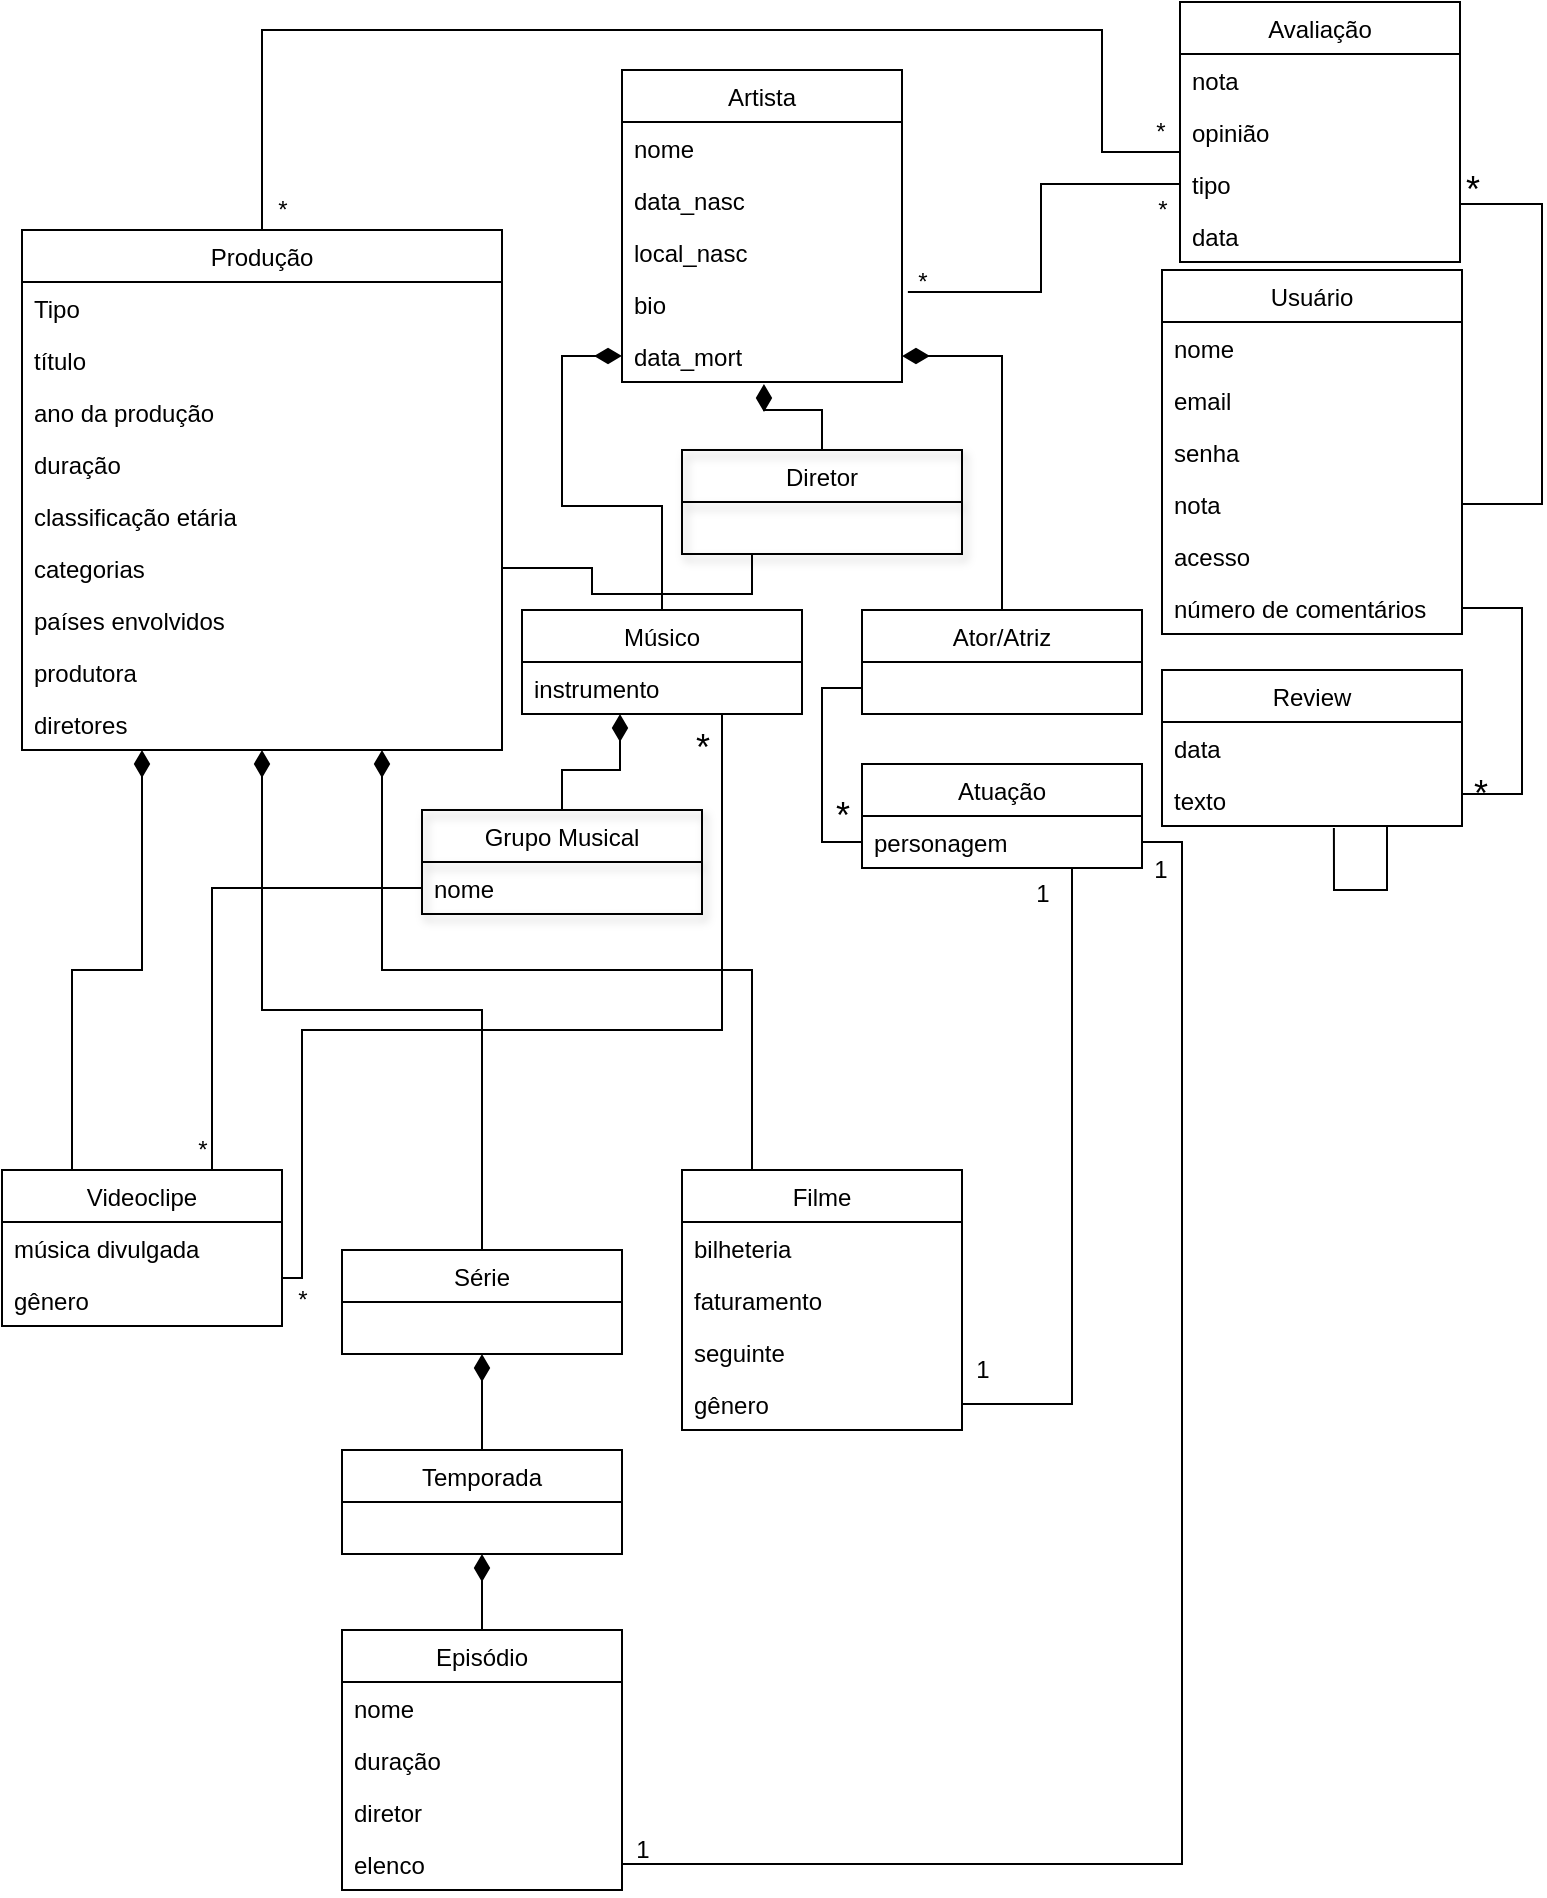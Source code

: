 <mxfile version="12.9.12" type="device"><diagram id="T0cRN0l5cPZT1lQoQmlp" name="Page-1"><mxGraphModel dx="1422" dy="791" grid="1" gridSize="10" guides="1" tooltips="1" connect="1" arrows="1" fold="1" page="1" pageScale="1" pageWidth="827" pageHeight="1169" math="0" shadow="0"><root><mxCell id="0"/><mxCell id="1" parent="0"/><mxCell id="8_0X_kutfOQJZJNps9J1-56" style="edgeStyle=orthogonalEdgeStyle;rounded=0;orthogonalLoop=1;jettySize=auto;html=1;exitX=0.25;exitY=1;exitDx=0;exitDy=0;entryX=0.25;entryY=0;entryDx=0;entryDy=0;shadow=0;startArrow=diamondThin;startFill=1;startSize=11;endArrow=none;endFill=0;endSize=11;targetPerimeterSpacing=0;strokeColor=#000000;strokeWidth=1;fontSize=18;" parent="1" source="6u76rjOhcxtGFufM5d8G-9" target="6u76rjOhcxtGFufM5d8G-22" edge="1"><mxGeometry relative="1" as="geometry"/></mxCell><mxCell id="8_0X_kutfOQJZJNps9J1-57" style="edgeStyle=orthogonalEdgeStyle;rounded=0;orthogonalLoop=1;jettySize=auto;html=1;exitX=0.5;exitY=1;exitDx=0;exitDy=0;entryX=0.5;entryY=0;entryDx=0;entryDy=0;shadow=0;startArrow=diamondThin;startFill=1;startSize=11;endArrow=none;endFill=0;endSize=11;targetPerimeterSpacing=0;strokeColor=#000000;strokeWidth=1;fontSize=18;" parent="1" source="6u76rjOhcxtGFufM5d8G-9" target="6u76rjOhcxtGFufM5d8G-18" edge="1"><mxGeometry relative="1" as="geometry"/></mxCell><mxCell id="8_0X_kutfOQJZJNps9J1-58" style="edgeStyle=orthogonalEdgeStyle;rounded=0;orthogonalLoop=1;jettySize=auto;html=1;exitX=0.75;exitY=1;exitDx=0;exitDy=0;entryX=0.25;entryY=0;entryDx=0;entryDy=0;shadow=0;startArrow=diamondThin;startFill=1;startSize=11;endArrow=none;endFill=0;endSize=11;targetPerimeterSpacing=0;strokeColor=#000000;strokeWidth=1;fontSize=18;" parent="1" source="6u76rjOhcxtGFufM5d8G-9" target="6u76rjOhcxtGFufM5d8G-13" edge="1"><mxGeometry relative="1" as="geometry"/></mxCell><mxCell id="8_0X_kutfOQJZJNps9J1-60" style="edgeStyle=orthogonalEdgeStyle;rounded=0;orthogonalLoop=1;jettySize=auto;html=1;exitX=0.5;exitY=1;exitDx=0;exitDy=0;shadow=0;startArrow=diamondThin;startFill=1;startSize=11;endArrow=none;endFill=0;endSize=11;targetPerimeterSpacing=0;strokeColor=#000000;strokeWidth=1;fontSize=18;" parent="1" source="6u76rjOhcxtGFufM5d8G-18" target="6u76rjOhcxtGFufM5d8G-46" edge="1"><mxGeometry relative="1" as="geometry"/></mxCell><mxCell id="8_0X_kutfOQJZJNps9J1-59" style="edgeStyle=orthogonalEdgeStyle;rounded=0;orthogonalLoop=1;jettySize=auto;html=1;exitX=0.5;exitY=1;exitDx=0;exitDy=0;entryX=0.5;entryY=0;entryDx=0;entryDy=0;shadow=0;startArrow=diamondThin;startFill=1;startSize=11;endArrow=none;endFill=0;endSize=11;targetPerimeterSpacing=0;strokeColor=#000000;strokeWidth=1;fontSize=18;" parent="1" source="6u76rjOhcxtGFufM5d8G-46" target="HcOJSA28OpiBK0CASwr_-13" edge="1"><mxGeometry relative="1" as="geometry"/></mxCell><mxCell id="8_0X_kutfOQJZJNps9J1-8" style="edgeStyle=orthogonalEdgeStyle;rounded=0;orthogonalLoop=1;jettySize=auto;html=1;exitX=1;exitY=0.5;exitDx=0;exitDy=0;entryX=1;entryY=0.5;entryDx=0;entryDy=0;startArrow=none;startFill=0;startSize=11;endArrow=none;endFill=0;endSize=11;targetPerimeterSpacing=0;strokeColor=#000000;strokeWidth=1;verticalAlign=middle;shadow=0;" parent="1" source="8_0X_kutfOQJZJNps9J1-16" target="HcOJSA28OpiBK0CASwr_-22" edge="1"><mxGeometry relative="1" as="geometry"/></mxCell><mxCell id="8_0X_kutfOQJZJNps9J1-16" value="*" style="text;html=1;align=center;verticalAlign=middle;resizable=0;points=[];autosize=1;fontSize=18;" parent="1" vertex="1"><mxGeometry x="739" y="387" width="20" height="30" as="geometry"/></mxCell><mxCell id="8_0X_kutfOQJZJNps9J1-17" style="edgeStyle=orthogonalEdgeStyle;rounded=0;orthogonalLoop=1;jettySize=auto;html=1;exitX=1;exitY=0.5;exitDx=0;exitDy=0;entryX=1;entryY=0.5;entryDx=0;entryDy=0;startArrow=none;startFill=0;startSize=11;endArrow=none;endFill=0;endSize=11;targetPerimeterSpacing=0;strokeColor=#000000;strokeWidth=1;verticalAlign=middle;shadow=0;" parent="1" source="HcOJSA28OpiBK0CASwr_-23" target="8_0X_kutfOQJZJNps9J1-16" edge="1"><mxGeometry relative="1" as="geometry"><mxPoint x="740" y="309" as="sourcePoint"/><mxPoint x="740" y="405" as="targetPoint"/><Array as="points"><mxPoint x="770" y="309"/><mxPoint x="770" y="402"/></Array></mxGeometry></mxCell><mxCell id="8_0X_kutfOQJZJNps9J1-61" style="edgeStyle=orthogonalEdgeStyle;rounded=0;orthogonalLoop=1;jettySize=auto;html=1;exitX=0.75;exitY=1;exitDx=0;exitDy=0;entryX=1;entryY=0.5;entryDx=0;entryDy=0;shadow=0;startArrow=none;startFill=0;startSize=11;endArrow=none;endFill=0;endSize=11;targetPerimeterSpacing=0;strokeColor=#000000;strokeWidth=1;fontSize=18;" parent="1" source="8_0X_kutfOQJZJNps9J1-18" target="HcOJSA28OpiBK0CASwr_-24" edge="1"><mxGeometry relative="1" as="geometry"/></mxCell><mxCell id="8_0X_kutfOQJZJNps9J1-50" style="edgeStyle=orthogonalEdgeStyle;rounded=0;orthogonalLoop=1;jettySize=auto;html=1;exitX=0;exitY=0.75;exitDx=0;exitDy=0;entryX=0;entryY=0.5;entryDx=0;entryDy=0;shadow=0;startArrow=none;startFill=0;startSize=11;endArrow=none;endFill=0;endSize=11;targetPerimeterSpacing=0;strokeColor=#000000;strokeWidth=1;fontSize=18;" parent="1" source="8_0X_kutfOQJZJNps9J1-33" target="8_0X_kutfOQJZJNps9J1-19" edge="1"><mxGeometry relative="1" as="geometry"/></mxCell><mxCell id="8_0X_kutfOQJZJNps9J1-51" value="*" style="text;html=1;align=center;verticalAlign=middle;resizable=0;points=[];autosize=1;fontSize=18;fillColor=none;shadow=1;" parent="1" vertex="1"><mxGeometry x="420" y="398" width="20" height="30" as="geometry"/></mxCell><mxCell id="8_0X_kutfOQJZJNps9J1-54" style="edgeStyle=orthogonalEdgeStyle;rounded=0;orthogonalLoop=1;jettySize=auto;html=1;exitX=0;exitY=0.5;exitDx=0;exitDy=0;entryX=0.5;entryY=0;entryDx=0;entryDy=0;shadow=0;startArrow=diamondThin;startFill=1;startSize=11;endArrow=none;endFill=0;endSize=11;targetPerimeterSpacing=0;strokeColor=#000000;strokeWidth=1;fontSize=18;" parent="1" source="Url6fS7gHIHiot57_ROE-6" target="8_0X_kutfOQJZJNps9J1-29" edge="1"><mxGeometry relative="1" as="geometry"><mxPoint x="320" y="209" as="sourcePoint"/></mxGeometry></mxCell><mxCell id="8_0X_kutfOQJZJNps9J1-55" style="edgeStyle=orthogonalEdgeStyle;rounded=0;orthogonalLoop=1;jettySize=auto;html=1;exitX=1;exitY=0.5;exitDx=0;exitDy=0;entryX=0.5;entryY=0;entryDx=0;entryDy=0;shadow=0;startArrow=diamondThin;startFill=1;startSize=11;endArrow=none;endFill=0;endSize=11;targetPerimeterSpacing=0;strokeColor=#000000;strokeWidth=1;fontSize=18;" parent="1" source="Url6fS7gHIHiot57_ROE-6" target="8_0X_kutfOQJZJNps9J1-33" edge="1"><mxGeometry relative="1" as="geometry"><mxPoint x="460" y="209" as="sourcePoint"/></mxGeometry></mxCell><mxCell id="MhC4tZgXCrcLHHd4MoNJ-8" style="edgeStyle=orthogonalEdgeStyle;rounded=0;orthogonalLoop=1;jettySize=auto;html=1;exitX=1;exitY=0.5;exitDx=0;exitDy=0;entryX=1;entryY=0.5;entryDx=0;entryDy=0;startArrow=none;startFill=0;endArrow=none;endFill=0;" edge="1" parent="1" source="HcOJSA28OpiBK0CASwr_-11" target="HcOJSA28OpiBK0CASwr_-10"><mxGeometry relative="1" as="geometry"><Array as="points"><mxPoint x="780" y="257"/><mxPoint x="780" y="107"/></Array></mxGeometry></mxCell><mxCell id="6u76rjOhcxtGFufM5d8G-9" value="Produção" style="swimlane;fontStyle=0;childLayout=stackLayout;horizontal=1;startSize=26;fillColor=none;horizontalStack=0;resizeParent=1;resizeParentMax=0;resizeLast=0;collapsible=1;marginBottom=0;" parent="1" vertex="1"><mxGeometry x="20" y="120" width="240" height="260" as="geometry"/></mxCell><mxCell id="6u76rjOhcxtGFufM5d8G-10" value="Tipo" style="text;strokeColor=none;fillColor=none;align=left;verticalAlign=top;spacingLeft=4;spacingRight=4;overflow=hidden;rotatable=0;points=[[0,0.5],[1,0.5]];portConstraint=eastwest;" parent="6u76rjOhcxtGFufM5d8G-9" vertex="1"><mxGeometry y="26" width="240" height="26" as="geometry"/></mxCell><mxCell id="6u76rjOhcxtGFufM5d8G-11" value="título" style="text;strokeColor=none;fillColor=none;align=left;verticalAlign=top;spacingLeft=4;spacingRight=4;overflow=hidden;rotatable=0;points=[[0,0.5],[1,0.5]];portConstraint=eastwest;" parent="6u76rjOhcxtGFufM5d8G-9" vertex="1"><mxGeometry y="52" width="240" height="26" as="geometry"/></mxCell><mxCell id="6u76rjOhcxtGFufM5d8G-12" value="ano da produção" style="text;strokeColor=none;fillColor=none;align=left;verticalAlign=top;spacingLeft=4;spacingRight=4;overflow=hidden;rotatable=0;points=[[0,0.5],[1,0.5]];portConstraint=eastwest;" parent="6u76rjOhcxtGFufM5d8G-9" vertex="1"><mxGeometry y="78" width="240" height="26" as="geometry"/></mxCell><mxCell id="6u76rjOhcxtGFufM5d8G-30" value="duração" style="text;strokeColor=none;fillColor=none;align=left;verticalAlign=top;spacingLeft=4;spacingRight=4;overflow=hidden;rotatable=0;points=[[0,0.5],[1,0.5]];portConstraint=eastwest;" parent="6u76rjOhcxtGFufM5d8G-9" vertex="1"><mxGeometry y="104" width="240" height="26" as="geometry"/></mxCell><mxCell id="6u76rjOhcxtGFufM5d8G-31" value="classificação etária" style="text;strokeColor=none;fillColor=none;align=left;verticalAlign=top;spacingLeft=4;spacingRight=4;overflow=hidden;rotatable=0;points=[[0,0.5],[1,0.5]];portConstraint=eastwest;" parent="6u76rjOhcxtGFufM5d8G-9" vertex="1"><mxGeometry y="130" width="240" height="26" as="geometry"/></mxCell><mxCell id="6u76rjOhcxtGFufM5d8G-33" value="categorias" style="text;strokeColor=none;fillColor=none;align=left;verticalAlign=top;spacingLeft=4;spacingRight=4;overflow=hidden;rotatable=0;points=[[0,0.5],[1,0.5]];portConstraint=eastwest;" parent="6u76rjOhcxtGFufM5d8G-9" vertex="1"><mxGeometry y="156" width="240" height="26" as="geometry"/></mxCell><mxCell id="6u76rjOhcxtGFufM5d8G-35" value="países   envolvidos" style="text;strokeColor=none;fillColor=none;align=left;verticalAlign=top;spacingLeft=4;spacingRight=4;overflow=hidden;rotatable=0;points=[[0,0.5],[1,0.5]];portConstraint=eastwest;" parent="6u76rjOhcxtGFufM5d8G-9" vertex="1"><mxGeometry y="182" width="240" height="26" as="geometry"/></mxCell><mxCell id="6u76rjOhcxtGFufM5d8G-36" value="produtora" style="text;strokeColor=none;fillColor=none;align=left;verticalAlign=top;spacingLeft=4;spacingRight=4;overflow=hidden;rotatable=0;points=[[0,0.5],[1,0.5]];portConstraint=eastwest;" parent="6u76rjOhcxtGFufM5d8G-9" vertex="1"><mxGeometry y="208" width="240" height="26" as="geometry"/></mxCell><mxCell id="6u76rjOhcxtGFufM5d8G-37" value="diretores" style="text;strokeColor=none;fillColor=none;align=left;verticalAlign=top;spacingLeft=4;spacingRight=4;overflow=hidden;rotatable=0;points=[[0,0.5],[1,0.5]];portConstraint=eastwest;" parent="6u76rjOhcxtGFufM5d8G-9" vertex="1"><mxGeometry y="234" width="240" height="26" as="geometry"/></mxCell><mxCell id="Url6fS7gHIHiot57_ROE-1" value="Artista" style="swimlane;fontStyle=0;childLayout=stackLayout;horizontal=1;startSize=26;fillColor=none;horizontalStack=0;resizeParent=1;resizeParentMax=0;resizeLast=0;collapsible=1;marginBottom=0;" parent="1" vertex="1"><mxGeometry x="320" y="40" width="140" height="156" as="geometry"/></mxCell><mxCell id="Url6fS7gHIHiot57_ROE-2" value="nome" style="text;strokeColor=none;fillColor=none;align=left;verticalAlign=top;spacingLeft=4;spacingRight=4;overflow=hidden;rotatable=0;points=[[0,0.5],[1,0.5]];portConstraint=eastwest;" parent="Url6fS7gHIHiot57_ROE-1" vertex="1"><mxGeometry y="26" width="140" height="26" as="geometry"/></mxCell><mxCell id="Url6fS7gHIHiot57_ROE-3" value="data_nasc" style="text;strokeColor=none;fillColor=none;align=left;verticalAlign=top;spacingLeft=4;spacingRight=4;overflow=hidden;rotatable=0;points=[[0,0.5],[1,0.5]];portConstraint=eastwest;" parent="Url6fS7gHIHiot57_ROE-1" vertex="1"><mxGeometry y="52" width="140" height="26" as="geometry"/></mxCell><mxCell id="Url6fS7gHIHiot57_ROE-4" value="local_nasc" style="text;strokeColor=none;fillColor=none;align=left;verticalAlign=top;spacingLeft=4;spacingRight=4;overflow=hidden;rotatable=0;points=[[0,0.5],[1,0.5]];portConstraint=eastwest;" parent="Url6fS7gHIHiot57_ROE-1" vertex="1"><mxGeometry y="78" width="140" height="26" as="geometry"/></mxCell><mxCell id="Url6fS7gHIHiot57_ROE-5" value="bio" style="text;strokeColor=none;fillColor=none;align=left;verticalAlign=top;spacingLeft=4;spacingRight=4;overflow=hidden;rotatable=0;points=[[0,0.5],[1,0.5]];portConstraint=eastwest;" parent="Url6fS7gHIHiot57_ROE-1" vertex="1"><mxGeometry y="104" width="140" height="26" as="geometry"/></mxCell><mxCell id="Url6fS7gHIHiot57_ROE-6" value="data_mort" style="text;strokeColor=none;fillColor=none;align=left;verticalAlign=top;spacingLeft=4;spacingRight=4;overflow=hidden;rotatable=0;points=[[0,0.5],[1,0.5]];portConstraint=eastwest;" parent="Url6fS7gHIHiot57_ROE-1" vertex="1"><mxGeometry y="130" width="140" height="26" as="geometry"/></mxCell><mxCell id="HcOJSA28OpiBK0CASwr_-6" value="Usuário" style="swimlane;fontStyle=0;childLayout=stackLayout;horizontal=1;startSize=26;fillColor=none;horizontalStack=0;resizeParent=1;resizeParentMax=0;resizeLast=0;collapsible=1;marginBottom=0;" parent="1" vertex="1"><mxGeometry x="590" y="140" width="150" height="182" as="geometry"/></mxCell><mxCell id="HcOJSA28OpiBK0CASwr_-7" value="nome" style="text;strokeColor=none;fillColor=none;align=left;verticalAlign=top;spacingLeft=4;spacingRight=4;overflow=hidden;rotatable=0;points=[[0,0.5],[1,0.5]];portConstraint=eastwest;" parent="HcOJSA28OpiBK0CASwr_-6" vertex="1"><mxGeometry y="26" width="150" height="26" as="geometry"/></mxCell><mxCell id="HcOJSA28OpiBK0CASwr_-8" value="email" style="text;strokeColor=none;fillColor=none;align=left;verticalAlign=top;spacingLeft=4;spacingRight=4;overflow=hidden;rotatable=0;points=[[0,0.5],[1,0.5]];portConstraint=eastwest;" parent="HcOJSA28OpiBK0CASwr_-6" vertex="1"><mxGeometry y="52" width="150" height="26" as="geometry"/></mxCell><mxCell id="HcOJSA28OpiBK0CASwr_-9" value="senha" style="text;strokeColor=none;fillColor=none;align=left;verticalAlign=top;spacingLeft=4;spacingRight=4;overflow=hidden;rotatable=0;points=[[0,0.5],[1,0.5]];portConstraint=eastwest;" parent="HcOJSA28OpiBK0CASwr_-6" vertex="1"><mxGeometry y="78" width="150" height="26" as="geometry"/></mxCell><mxCell id="HcOJSA28OpiBK0CASwr_-11" value="nota" style="text;strokeColor=none;fillColor=none;align=left;verticalAlign=top;spacingLeft=4;spacingRight=4;overflow=hidden;rotatable=0;points=[[0,0.5],[1,0.5]];portConstraint=eastwest;" parent="HcOJSA28OpiBK0CASwr_-6" vertex="1"><mxGeometry y="104" width="150" height="26" as="geometry"/></mxCell><mxCell id="HcOJSA28OpiBK0CASwr_-12" value="acesso" style="text;strokeColor=none;fillColor=none;align=left;verticalAlign=top;spacingLeft=4;spacingRight=4;overflow=hidden;rotatable=0;points=[[0,0.5],[1,0.5]];portConstraint=eastwest;" parent="HcOJSA28OpiBK0CASwr_-6" vertex="1"><mxGeometry y="130" width="150" height="26" as="geometry"/></mxCell><mxCell id="HcOJSA28OpiBK0CASwr_-23" value="número de comentários" style="text;strokeColor=none;fillColor=none;align=left;verticalAlign=top;spacingLeft=4;spacingRight=4;overflow=hidden;rotatable=0;points=[[0,0.5],[1,0.5]];portConstraint=eastwest;" parent="HcOJSA28OpiBK0CASwr_-6" vertex="1"><mxGeometry y="156" width="150" height="26" as="geometry"/></mxCell><mxCell id="HcOJSA28OpiBK0CASwr_-19" value="Review" style="swimlane;fontStyle=0;childLayout=stackLayout;horizontal=1;startSize=26;fillColor=none;horizontalStack=0;resizeParent=1;resizeParentMax=0;resizeLast=0;collapsible=1;marginBottom=0;" parent="1" vertex="1"><mxGeometry x="590" y="340" width="150" height="78" as="geometry"/></mxCell><mxCell id="HcOJSA28OpiBK0CASwr_-21" value="data" style="text;strokeColor=none;fillColor=none;align=left;verticalAlign=top;spacingLeft=4;spacingRight=4;overflow=hidden;rotatable=0;points=[[0,0.5],[1,0.5]];portConstraint=eastwest;" parent="HcOJSA28OpiBK0CASwr_-19" vertex="1"><mxGeometry y="26" width="150" height="26" as="geometry"/></mxCell><mxCell id="HcOJSA28OpiBK0CASwr_-22" value="texto" style="text;strokeColor=none;fillColor=none;align=left;verticalAlign=top;spacingLeft=4;spacingRight=4;overflow=hidden;rotatable=0;points=[[0,0.5],[1,0.5]];portConstraint=eastwest;" parent="HcOJSA28OpiBK0CASwr_-19" vertex="1"><mxGeometry y="52" width="150" height="26" as="geometry"/></mxCell><mxCell id="MhC4tZgXCrcLHHd4MoNJ-25" style="edgeStyle=orthogonalEdgeStyle;rounded=0;orthogonalLoop=1;jettySize=auto;html=1;exitX=0.75;exitY=1;exitDx=0;exitDy=0;entryX=0.573;entryY=1.038;entryDx=0;entryDy=0;entryPerimeter=0;startArrow=none;startFill=0;startSize=11;endArrow=none;endFill=0;endSize=11;" edge="1" parent="HcOJSA28OpiBK0CASwr_-19" source="HcOJSA28OpiBK0CASwr_-19" target="HcOJSA28OpiBK0CASwr_-22"><mxGeometry relative="1" as="geometry"><Array as="points"><mxPoint x="113" y="110"/><mxPoint x="86" y="110"/></Array></mxGeometry></mxCell><mxCell id="8_0X_kutfOQJZJNps9J1-18" value="Atuação" style="swimlane;fontStyle=0;childLayout=stackLayout;horizontal=1;startSize=26;fillColor=none;horizontalStack=0;resizeParent=1;resizeParentMax=0;resizeLast=0;collapsible=1;marginBottom=0;fontSize=12;" parent="1" vertex="1"><mxGeometry x="440" y="387" width="140" height="52" as="geometry"/></mxCell><mxCell id="8_0X_kutfOQJZJNps9J1-19" value="personagem" style="text;strokeColor=none;fillColor=none;align=left;verticalAlign=top;spacingLeft=4;spacingRight=4;overflow=hidden;rotatable=0;points=[[0,0.5],[1,0.5]];portConstraint=eastwest;" parent="8_0X_kutfOQJZJNps9J1-18" vertex="1"><mxGeometry y="26" width="140" height="26" as="geometry"/></mxCell><mxCell id="MhC4tZgXCrcLHHd4MoNJ-15" style="edgeStyle=orthogonalEdgeStyle;rounded=0;orthogonalLoop=1;jettySize=auto;html=1;entryX=1;entryY=0.077;entryDx=0;entryDy=0;entryPerimeter=0;startArrow=none;startFill=0;endArrow=none;endFill=0;" edge="1" parent="1" source="8_0X_kutfOQJZJNps9J1-30"><mxGeometry relative="1" as="geometry"><mxPoint x="400" y="400" as="sourcePoint"/><mxPoint x="150" y="644.002" as="targetPoint"/><Array as="points"><mxPoint x="370" y="520"/><mxPoint x="160" y="520"/><mxPoint x="160" y="644"/></Array></mxGeometry></mxCell><mxCell id="8_0X_kutfOQJZJNps9J1-29" value="Músico" style="swimlane;fontStyle=0;childLayout=stackLayout;horizontal=1;startSize=26;fillColor=none;horizontalStack=0;resizeParent=1;resizeParentMax=0;resizeLast=0;collapsible=1;marginBottom=0;fontSize=12;" parent="1" vertex="1"><mxGeometry x="270" y="310" width="140" height="52" as="geometry"/></mxCell><mxCell id="8_0X_kutfOQJZJNps9J1-30" value="instrumento" style="text;strokeColor=none;fillColor=none;align=left;verticalAlign=top;spacingLeft=4;spacingRight=4;overflow=hidden;rotatable=0;points=[[0,0.5],[1,0.5]];portConstraint=eastwest;" parent="8_0X_kutfOQJZJNps9J1-29" vertex="1"><mxGeometry y="26" width="140" height="26" as="geometry"/></mxCell><mxCell id="8_0X_kutfOQJZJNps9J1-33" value="Ator/Atriz" style="swimlane;fontStyle=0;childLayout=stackLayout;horizontal=1;startSize=26;fillColor=none;horizontalStack=0;resizeParent=1;resizeParentMax=0;resizeLast=0;collapsible=1;marginBottom=0;fontSize=12;" parent="1" vertex="1"><mxGeometry x="440" y="310" width="140" height="52" as="geometry"/></mxCell><mxCell id="MhC4tZgXCrcLHHd4MoNJ-9" value="&lt;font style=&quot;font-size: 18px&quot;&gt;*&lt;/font&gt;" style="text;html=1;align=center;verticalAlign=middle;resizable=0;points=[];autosize=1;" vertex="1" parent="1"><mxGeometry x="735" y="90" width="20" height="20" as="geometry"/></mxCell><mxCell id="MhC4tZgXCrcLHHd4MoNJ-11" style="edgeStyle=orthogonalEdgeStyle;rounded=0;orthogonalLoop=1;jettySize=auto;html=1;exitX=1;exitY=0.5;exitDx=0;exitDy=0;entryX=1;entryY=0.5;entryDx=0;entryDy=0;startArrow=none;startFill=0;endArrow=none;endFill=0;" edge="1" parent="1" source="8_0X_kutfOQJZJNps9J1-19" target="HcOJSA28OpiBK0CASwr_-18"><mxGeometry relative="1" as="geometry"/></mxCell><mxCell id="MhC4tZgXCrcLHHd4MoNJ-16" value="&lt;font style=&quot;font-size: 18px&quot;&gt;*&lt;/font&gt;" style="text;html=1;align=center;verticalAlign=middle;resizable=0;points=[];autosize=1;" vertex="1" parent="1"><mxGeometry x="350" y="369" width="20" height="20" as="geometry"/></mxCell><mxCell id="MhC4tZgXCrcLHHd4MoNJ-21" style="edgeStyle=orthogonalEdgeStyle;rounded=0;orthogonalLoop=1;jettySize=auto;html=1;entryX=0.507;entryY=1.038;entryDx=0;entryDy=0;entryPerimeter=0;startArrow=none;startFill=0;endArrow=diamondThin;endFill=1;endSize=11;startSize=11;" edge="1" parent="1" source="MhC4tZgXCrcLHHd4MoNJ-17" target="Url6fS7gHIHiot57_ROE-6"><mxGeometry relative="1" as="geometry"/></mxCell><mxCell id="MhC4tZgXCrcLHHd4MoNJ-27" style="edgeStyle=orthogonalEdgeStyle;rounded=0;orthogonalLoop=1;jettySize=auto;html=1;exitX=0.25;exitY=1;exitDx=0;exitDy=0;entryX=1;entryY=0.5;entryDx=0;entryDy=0;startArrow=none;startFill=0;startSize=11;endArrow=none;endFill=0;endSize=11;" edge="1" parent="1" source="MhC4tZgXCrcLHHd4MoNJ-17" target="6u76rjOhcxtGFufM5d8G-33"><mxGeometry relative="1" as="geometry"/></mxCell><mxCell id="MhC4tZgXCrcLHHd4MoNJ-17" value="Diretor" style="swimlane;fontStyle=0;childLayout=stackLayout;horizontal=1;startSize=26;fillColor=none;horizontalStack=0;resizeParent=1;resizeParentMax=0;resizeLast=0;collapsible=1;marginBottom=0;shadow=1;" vertex="1" parent="1"><mxGeometry x="350" y="230" width="140" height="52" as="geometry"/></mxCell><mxCell id="MhC4tZgXCrcLHHd4MoNJ-22" style="edgeStyle=orthogonalEdgeStyle;rounded=0;orthogonalLoop=1;jettySize=auto;html=1;entryX=0.5;entryY=0;entryDx=0;entryDy=0;startArrow=none;startFill=0;startSize=11;endArrow=none;endFill=0;endSize=11;exitX=0;exitY=0.5;exitDx=0;exitDy=0;" edge="1" parent="1" source="HcOJSA28OpiBK0CASwr_-4" target="6u76rjOhcxtGFufM5d8G-9"><mxGeometry relative="1" as="geometry"><Array as="points"><mxPoint x="560" y="81"/><mxPoint x="560" y="20"/><mxPoint x="140" y="20"/></Array></mxGeometry></mxCell><mxCell id="HcOJSA28OpiBK0CASwr_-1" value="Avaliação" style="swimlane;fontStyle=0;childLayout=stackLayout;horizontal=1;startSize=26;fillColor=none;horizontalStack=0;resizeParent=1;resizeParentMax=0;resizeLast=0;collapsible=1;marginBottom=0;" parent="1" vertex="1"><mxGeometry x="599" y="6" width="140" height="130" as="geometry"/></mxCell><mxCell id="HcOJSA28OpiBK0CASwr_-3" value="nota" style="text;strokeColor=none;fillColor=none;align=left;verticalAlign=top;spacingLeft=4;spacingRight=4;overflow=hidden;rotatable=0;points=[[0,0.5],[1,0.5]];portConstraint=eastwest;" parent="HcOJSA28OpiBK0CASwr_-1" vertex="1"><mxGeometry y="26" width="140" height="26" as="geometry"/></mxCell><mxCell id="HcOJSA28OpiBK0CASwr_-4" value="opinião" style="text;strokeColor=none;fillColor=none;align=left;verticalAlign=top;spacingLeft=4;spacingRight=4;overflow=hidden;rotatable=0;points=[[0,0.5],[1,0.5]];portConstraint=eastwest;" parent="HcOJSA28OpiBK0CASwr_-1" vertex="1"><mxGeometry y="52" width="140" height="26" as="geometry"/></mxCell><mxCell id="HcOJSA28OpiBK0CASwr_-10" value="tipo" style="text;strokeColor=none;fillColor=none;align=left;verticalAlign=top;spacingLeft=4;spacingRight=4;overflow=hidden;rotatable=0;points=[[0,0.5],[1,0.5]];portConstraint=eastwest;" parent="HcOJSA28OpiBK0CASwr_-1" vertex="1"><mxGeometry y="78" width="140" height="26" as="geometry"/></mxCell><mxCell id="MhC4tZgXCrcLHHd4MoNJ-35" value="data" style="text;strokeColor=none;fillColor=none;align=left;verticalAlign=top;spacingLeft=4;spacingRight=4;overflow=hidden;rotatable=0;points=[[0,0.5],[1,0.5]];portConstraint=eastwest;" vertex="1" parent="HcOJSA28OpiBK0CASwr_-1"><mxGeometry y="104" width="140" height="26" as="geometry"/></mxCell><mxCell id="MhC4tZgXCrcLHHd4MoNJ-24" style="edgeStyle=orthogonalEdgeStyle;rounded=0;orthogonalLoop=1;jettySize=auto;html=1;entryX=1.021;entryY=0.269;entryDx=0;entryDy=0;entryPerimeter=0;startArrow=none;startFill=0;startSize=11;endArrow=none;endFill=0;endSize=11;" edge="1" parent="1" source="HcOJSA28OpiBK0CASwr_-10" target="Url6fS7gHIHiot57_ROE-5"><mxGeometry relative="1" as="geometry"/></mxCell><mxCell id="6u76rjOhcxtGFufM5d8G-13" value="Filme" style="swimlane;fontStyle=0;childLayout=stackLayout;horizontal=1;startSize=26;fillColor=none;horizontalStack=0;resizeParent=1;resizeParentMax=0;resizeLast=0;collapsible=1;marginBottom=0;" parent="1" vertex="1"><mxGeometry x="350" y="590" width="140" height="130" as="geometry"/></mxCell><mxCell id="6u76rjOhcxtGFufM5d8G-14" value="bilheteria " style="text;strokeColor=none;fillColor=none;align=left;verticalAlign=top;spacingLeft=4;spacingRight=4;overflow=hidden;rotatable=0;points=[[0,0.5],[1,0.5]];portConstraint=eastwest;" parent="6u76rjOhcxtGFufM5d8G-13" vertex="1"><mxGeometry y="26" width="140" height="26" as="geometry"/></mxCell><mxCell id="6u76rjOhcxtGFufM5d8G-15" value="faturamento" style="text;strokeColor=none;fillColor=none;align=left;verticalAlign=top;spacingLeft=4;spacingRight=4;overflow=hidden;rotatable=0;points=[[0,0.5],[1,0.5]];portConstraint=eastwest;" parent="6u76rjOhcxtGFufM5d8G-13" vertex="1"><mxGeometry y="52" width="140" height="26" as="geometry"/></mxCell><mxCell id="6u76rjOhcxtGFufM5d8G-41" value="seguinte" style="text;strokeColor=none;fillColor=none;align=left;verticalAlign=top;spacingLeft=4;spacingRight=4;overflow=hidden;rotatable=0;points=[[0,0.5],[1,0.5]];portConstraint=eastwest;" parent="6u76rjOhcxtGFufM5d8G-13" vertex="1"><mxGeometry y="78" width="140" height="26" as="geometry"/></mxCell><mxCell id="HcOJSA28OpiBK0CASwr_-24" value="gênero" style="text;strokeColor=none;fillColor=none;align=left;verticalAlign=top;spacingLeft=4;spacingRight=4;overflow=hidden;rotatable=0;points=[[0,0.5],[1,0.5]];portConstraint=eastwest;" parent="6u76rjOhcxtGFufM5d8G-13" vertex="1"><mxGeometry y="104" width="140" height="26" as="geometry"/></mxCell><mxCell id="6u76rjOhcxtGFufM5d8G-18" value="Série" style="swimlane;fontStyle=0;childLayout=stackLayout;horizontal=1;startSize=26;fillColor=none;horizontalStack=0;resizeParent=1;resizeParentMax=0;resizeLast=0;collapsible=1;marginBottom=0;" parent="1" vertex="1"><mxGeometry x="180" y="630" width="140" height="52" as="geometry"/></mxCell><mxCell id="6u76rjOhcxtGFufM5d8G-22" value=" Videoclipe" style="swimlane;fontStyle=0;childLayout=stackLayout;horizontal=1;startSize=26;fillColor=none;horizontalStack=0;resizeParent=1;resizeParentMax=0;resizeLast=0;collapsible=1;marginBottom=0;" parent="1" vertex="1"><mxGeometry x="10" y="590" width="140" height="78" as="geometry"/></mxCell><mxCell id="6u76rjOhcxtGFufM5d8G-23" value=" música divulgada" style="text;strokeColor=none;fillColor=none;align=left;verticalAlign=top;spacingLeft=4;spacingRight=4;overflow=hidden;rotatable=0;points=[[0,0.5],[1,0.5]];portConstraint=eastwest;" parent="6u76rjOhcxtGFufM5d8G-22" vertex="1"><mxGeometry y="26" width="140" height="26" as="geometry"/></mxCell><mxCell id="6u76rjOhcxtGFufM5d8G-25" value="gênero" style="text;strokeColor=none;fillColor=none;align=left;verticalAlign=top;spacingLeft=4;spacingRight=4;overflow=hidden;rotatable=0;points=[[0,0.5],[1,0.5]];portConstraint=eastwest;" parent="6u76rjOhcxtGFufM5d8G-22" vertex="1"><mxGeometry y="52" width="140" height="26" as="geometry"/></mxCell><mxCell id="6u76rjOhcxtGFufM5d8G-46" value="Temporada" style="swimlane;fontStyle=0;childLayout=stackLayout;horizontal=1;startSize=26;fillColor=none;horizontalStack=0;resizeParent=1;resizeParentMax=0;resizeLast=0;collapsible=1;marginBottom=0;" parent="1" vertex="1"><mxGeometry x="180" y="730" width="140" height="52" as="geometry"/></mxCell><mxCell id="HcOJSA28OpiBK0CASwr_-13" value="Episódio" style="swimlane;fontStyle=0;childLayout=stackLayout;horizontal=1;startSize=26;fillColor=none;horizontalStack=0;resizeParent=1;resizeParentMax=0;resizeLast=0;collapsible=1;marginBottom=0;" parent="1" vertex="1"><mxGeometry x="180" y="820" width="140" height="130" as="geometry"/></mxCell><mxCell id="HcOJSA28OpiBK0CASwr_-14" value="nome" style="text;strokeColor=none;fillColor=none;align=left;verticalAlign=top;spacingLeft=4;spacingRight=4;overflow=hidden;rotatable=0;points=[[0,0.5],[1,0.5]];portConstraint=eastwest;" parent="HcOJSA28OpiBK0CASwr_-13" vertex="1"><mxGeometry y="26" width="140" height="26" as="geometry"/></mxCell><mxCell id="HcOJSA28OpiBK0CASwr_-16" value="duração" style="text;strokeColor=none;fillColor=none;align=left;verticalAlign=top;spacingLeft=4;spacingRight=4;overflow=hidden;rotatable=0;points=[[0,0.5],[1,0.5]];portConstraint=eastwest;" parent="HcOJSA28OpiBK0CASwr_-13" vertex="1"><mxGeometry y="52" width="140" height="26" as="geometry"/></mxCell><mxCell id="HcOJSA28OpiBK0CASwr_-17" value="diretor" style="text;strokeColor=none;fillColor=none;align=left;verticalAlign=top;spacingLeft=4;spacingRight=4;overflow=hidden;rotatable=0;points=[[0,0.5],[1,0.5]];portConstraint=eastwest;" parent="HcOJSA28OpiBK0CASwr_-13" vertex="1"><mxGeometry y="78" width="140" height="26" as="geometry"/></mxCell><mxCell id="HcOJSA28OpiBK0CASwr_-18" value="elenco" style="text;strokeColor=none;fillColor=none;align=left;verticalAlign=top;spacingLeft=4;spacingRight=4;overflow=hidden;rotatable=0;points=[[0,0.5],[1,0.5]];portConstraint=eastwest;" parent="HcOJSA28OpiBK0CASwr_-13" vertex="1"><mxGeometry y="104" width="140" height="26" as="geometry"/></mxCell><mxCell id="MhC4tZgXCrcLHHd4MoNJ-32" style="edgeStyle=orthogonalEdgeStyle;rounded=0;orthogonalLoop=1;jettySize=auto;html=1;exitX=0.5;exitY=0;exitDx=0;exitDy=0;entryX=0.35;entryY=1;entryDx=0;entryDy=0;entryPerimeter=0;startArrow=none;startFill=0;startSize=11;endArrow=diamondThin;endFill=1;endSize=11;" edge="1" parent="1" source="MhC4tZgXCrcLHHd4MoNJ-28" target="8_0X_kutfOQJZJNps9J1-30"><mxGeometry relative="1" as="geometry"/></mxCell><mxCell id="MhC4tZgXCrcLHHd4MoNJ-28" value="Grupo Musical" style="swimlane;fontStyle=0;childLayout=stackLayout;horizontal=1;startSize=26;fillColor=none;horizontalStack=0;resizeParent=1;resizeParentMax=0;resizeLast=0;collapsible=1;marginBottom=0;shadow=1;" vertex="1" parent="1"><mxGeometry x="220" y="410" width="140" height="52" as="geometry"/></mxCell><mxCell id="MhC4tZgXCrcLHHd4MoNJ-29" value="nome" style="text;strokeColor=none;fillColor=none;align=left;verticalAlign=top;spacingLeft=4;spacingRight=4;overflow=hidden;rotatable=0;points=[[0,0.5],[1,0.5]];portConstraint=eastwest;" vertex="1" parent="MhC4tZgXCrcLHHd4MoNJ-28"><mxGeometry y="26" width="140" height="26" as="geometry"/></mxCell><mxCell id="MhC4tZgXCrcLHHd4MoNJ-33" style="edgeStyle=orthogonalEdgeStyle;rounded=0;orthogonalLoop=1;jettySize=auto;html=1;entryX=0.75;entryY=0;entryDx=0;entryDy=0;startArrow=none;startFill=0;startSize=11;endArrow=none;endFill=0;endSize=11;" edge="1" parent="1" source="MhC4tZgXCrcLHHd4MoNJ-29" target="6u76rjOhcxtGFufM5d8G-22"><mxGeometry relative="1" as="geometry"/></mxCell><mxCell id="MhC4tZgXCrcLHHd4MoNJ-36" value="1" style="text;html=1;align=center;verticalAlign=middle;resizable=0;points=[];autosize=1;" vertex="1" parent="1"><mxGeometry x="490" y="680" width="20" height="20" as="geometry"/></mxCell><mxCell id="MhC4tZgXCrcLHHd4MoNJ-37" value="1" style="text;html=1;align=center;verticalAlign=middle;resizable=0;points=[];autosize=1;" vertex="1" parent="1"><mxGeometry x="579" y="430" width="20" height="20" as="geometry"/></mxCell><mxCell id="MhC4tZgXCrcLHHd4MoNJ-38" value="1" style="text;html=1;align=center;verticalAlign=middle;resizable=0;points=[];autosize=1;" vertex="1" parent="1"><mxGeometry x="320" y="920" width="20" height="20" as="geometry"/></mxCell><mxCell id="MhC4tZgXCrcLHHd4MoNJ-39" value="1" style="text;html=1;align=center;verticalAlign=middle;resizable=0;points=[];autosize=1;" vertex="1" parent="1"><mxGeometry x="520" y="442" width="20" height="20" as="geometry"/></mxCell><mxCell id="MhC4tZgXCrcLHHd4MoNJ-40" value="*" style="text;html=1;align=center;verticalAlign=middle;resizable=0;points=[];autosize=1;" vertex="1" parent="1"><mxGeometry x="100" y="570" width="20" height="20" as="geometry"/></mxCell><mxCell id="MhC4tZgXCrcLHHd4MoNJ-42" value="*" style="text;html=1;align=center;verticalAlign=middle;resizable=0;points=[];autosize=1;" vertex="1" parent="1"><mxGeometry x="150" y="645" width="20" height="20" as="geometry"/></mxCell><mxCell id="MhC4tZgXCrcLHHd4MoNJ-43" value="*" style="text;html=1;align=center;verticalAlign=middle;resizable=0;points=[];autosize=1;" vertex="1" parent="1"><mxGeometry x="460" y="136" width="20" height="20" as="geometry"/></mxCell><mxCell id="MhC4tZgXCrcLHHd4MoNJ-44" value="*" style="text;html=1;align=center;verticalAlign=middle;resizable=0;points=[];autosize=1;" vertex="1" parent="1"><mxGeometry x="580" y="100" width="20" height="20" as="geometry"/></mxCell><mxCell id="MhC4tZgXCrcLHHd4MoNJ-45" value="*" style="text;html=1;align=center;verticalAlign=middle;resizable=0;points=[];autosize=1;" vertex="1" parent="1"><mxGeometry x="579" y="61" width="20" height="20" as="geometry"/></mxCell><mxCell id="MhC4tZgXCrcLHHd4MoNJ-46" value="*" style="text;html=1;align=center;verticalAlign=middle;resizable=0;points=[];autosize=1;" vertex="1" parent="1"><mxGeometry x="140" y="100" width="20" height="20" as="geometry"/></mxCell></root></mxGraphModel></diagram></mxfile>